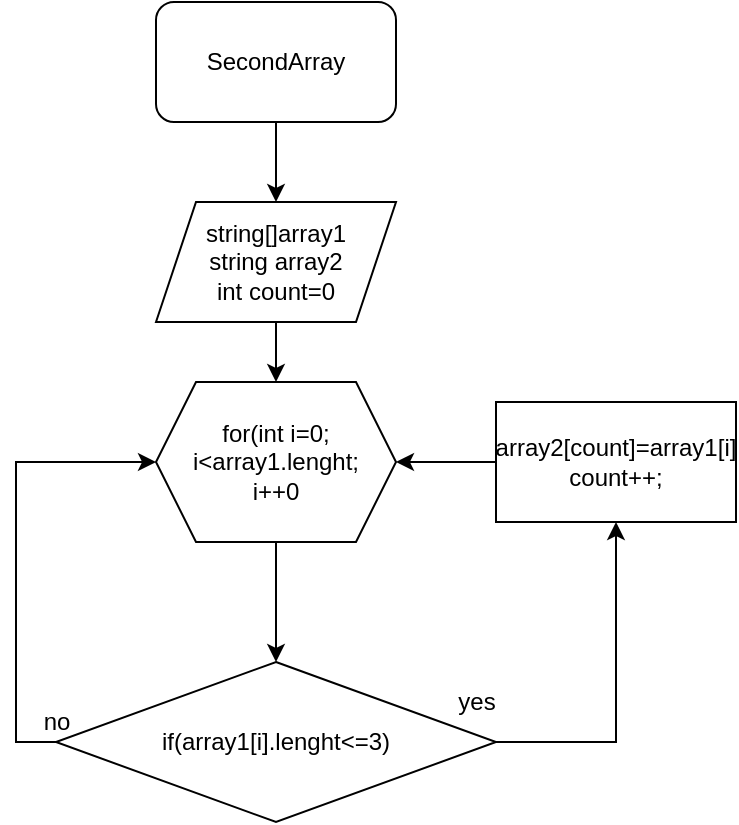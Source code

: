 <mxfile version="20.8.20" type="device"><diagram name="Страница 1" id="MwS1de6REm4nPhyzrf78"><mxGraphModel dx="1393" dy="797" grid="1" gridSize="10" guides="1" tooltips="1" connect="1" arrows="1" fold="1" page="1" pageScale="1" pageWidth="827" pageHeight="1169" math="0" shadow="0"><root><mxCell id="0"/><mxCell id="1" parent="0"/><mxCell id="HuOLte95pDuhxHINa-ng-4" value="" style="edgeStyle=orthogonalEdgeStyle;rounded=0;orthogonalLoop=1;jettySize=auto;html=1;" edge="1" parent="1" source="HuOLte95pDuhxHINa-ng-1" target="HuOLte95pDuhxHINa-ng-2"><mxGeometry relative="1" as="geometry"/></mxCell><mxCell id="HuOLte95pDuhxHINa-ng-1" value="SecondArray" style="rounded=1;whiteSpace=wrap;html=1;" vertex="1" parent="1"><mxGeometry x="490" y="60" width="120" height="60" as="geometry"/></mxCell><mxCell id="HuOLte95pDuhxHINa-ng-6" value="" style="edgeStyle=orthogonalEdgeStyle;rounded=0;orthogonalLoop=1;jettySize=auto;html=1;" edge="1" parent="1" source="HuOLte95pDuhxHINa-ng-2" target="HuOLte95pDuhxHINa-ng-5"><mxGeometry relative="1" as="geometry"/></mxCell><mxCell id="HuOLte95pDuhxHINa-ng-2" value="string[]array1&lt;br&gt;string array2&lt;br&gt;int count=0" style="shape=parallelogram;perimeter=parallelogramPerimeter;whiteSpace=wrap;html=1;fixedSize=1;" vertex="1" parent="1"><mxGeometry x="490" y="160" width="120" height="60" as="geometry"/></mxCell><mxCell id="HuOLte95pDuhxHINa-ng-8" value="" style="edgeStyle=orthogonalEdgeStyle;rounded=0;orthogonalLoop=1;jettySize=auto;html=1;" edge="1" parent="1" source="HuOLte95pDuhxHINa-ng-5" target="HuOLte95pDuhxHINa-ng-7"><mxGeometry relative="1" as="geometry"/></mxCell><mxCell id="HuOLte95pDuhxHINa-ng-5" value="for(int i=0;&lt;br&gt;i&amp;lt;array1.lenght;&lt;br&gt;i++0" style="shape=hexagon;perimeter=hexagonPerimeter2;whiteSpace=wrap;html=1;fixedSize=1;" vertex="1" parent="1"><mxGeometry x="490" y="250" width="120" height="80" as="geometry"/></mxCell><mxCell id="HuOLte95pDuhxHINa-ng-9" style="edgeStyle=orthogonalEdgeStyle;rounded=0;orthogonalLoop=1;jettySize=auto;html=1;exitX=0;exitY=0.5;exitDx=0;exitDy=0;entryX=0;entryY=0.5;entryDx=0;entryDy=0;" edge="1" parent="1" source="HuOLte95pDuhxHINa-ng-7" target="HuOLte95pDuhxHINa-ng-5"><mxGeometry relative="1" as="geometry"/></mxCell><mxCell id="HuOLte95pDuhxHINa-ng-13" style="edgeStyle=orthogonalEdgeStyle;rounded=0;orthogonalLoop=1;jettySize=auto;html=1;exitX=1;exitY=0.5;exitDx=0;exitDy=0;entryX=0.5;entryY=1;entryDx=0;entryDy=0;" edge="1" parent="1" source="HuOLte95pDuhxHINa-ng-7" target="HuOLte95pDuhxHINa-ng-10"><mxGeometry relative="1" as="geometry"/></mxCell><mxCell id="HuOLte95pDuhxHINa-ng-7" value="if(array1[i].lenght&amp;lt;=3)" style="rhombus;whiteSpace=wrap;html=1;" vertex="1" parent="1"><mxGeometry x="440" y="390" width="220" height="80" as="geometry"/></mxCell><mxCell id="HuOLte95pDuhxHINa-ng-14" style="edgeStyle=orthogonalEdgeStyle;rounded=0;orthogonalLoop=1;jettySize=auto;html=1;exitX=0;exitY=0.5;exitDx=0;exitDy=0;entryX=1;entryY=0.5;entryDx=0;entryDy=0;" edge="1" parent="1" source="HuOLte95pDuhxHINa-ng-10" target="HuOLte95pDuhxHINa-ng-5"><mxGeometry relative="1" as="geometry"/></mxCell><mxCell id="HuOLte95pDuhxHINa-ng-10" value="array2[count]=array1[i]&lt;br&gt;count++;" style="whiteSpace=wrap;html=1;" vertex="1" parent="1"><mxGeometry x="660" y="260" width="120" height="60" as="geometry"/></mxCell><mxCell id="HuOLte95pDuhxHINa-ng-11" value="no" style="text;html=1;align=center;verticalAlign=middle;resizable=0;points=[];autosize=1;strokeColor=none;fillColor=none;" vertex="1" parent="1"><mxGeometry x="420" y="405" width="40" height="30" as="geometry"/></mxCell><mxCell id="HuOLte95pDuhxHINa-ng-12" value="yes" style="text;html=1;align=center;verticalAlign=middle;resizable=0;points=[];autosize=1;strokeColor=none;fillColor=none;" vertex="1" parent="1"><mxGeometry x="630" y="395" width="40" height="30" as="geometry"/></mxCell></root></mxGraphModel></diagram></mxfile>